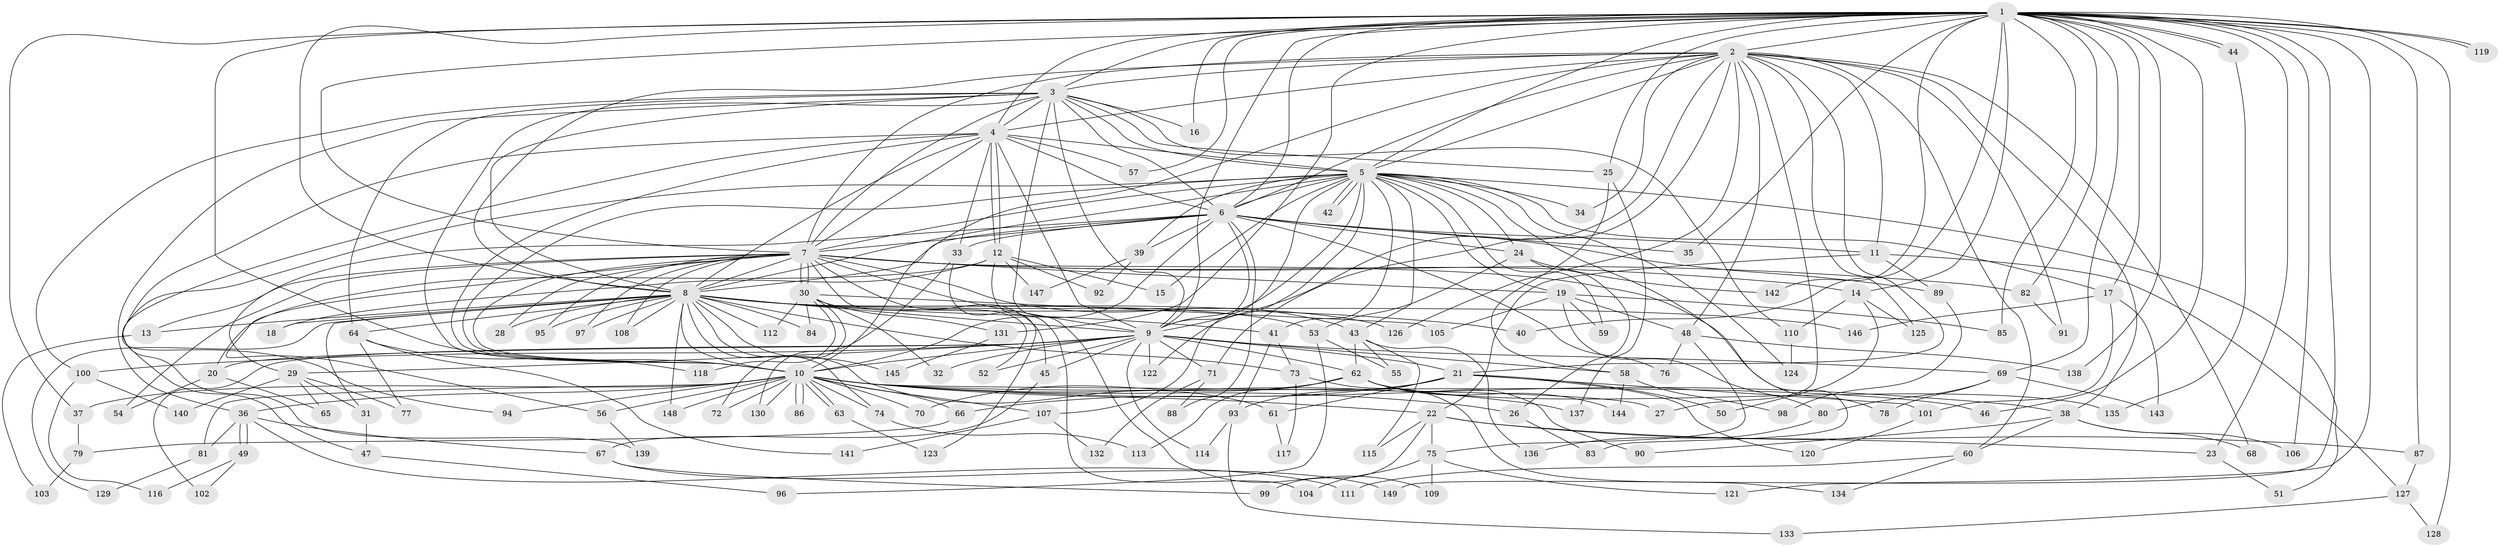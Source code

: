// coarse degree distribution, {31: 0.009433962264150943, 23: 0.018867924528301886, 15: 0.009433962264150943, 17: 0.009433962264150943, 22: 0.009433962264150943, 25: 0.009433962264150943, 41: 0.009433962264150943, 7: 0.02830188679245283, 3: 0.12264150943396226, 5: 0.08490566037735849, 2: 0.49056603773584906, 6: 0.04716981132075472, 4: 0.11320754716981132, 9: 0.02830188679245283, 1: 0.009433962264150943}
// Generated by graph-tools (version 1.1) at 2025/23/03/03/25 07:23:40]
// undirected, 149 vertices, 323 edges
graph export_dot {
graph [start="1"]
  node [color=gray90,style=filled];
  1;
  2;
  3;
  4;
  5;
  6;
  7;
  8;
  9;
  10;
  11;
  12;
  13;
  14;
  15;
  16;
  17;
  18;
  19;
  20;
  21;
  22;
  23;
  24;
  25;
  26;
  27;
  28;
  29;
  30;
  31;
  32;
  33;
  34;
  35;
  36;
  37;
  38;
  39;
  40;
  41;
  42;
  43;
  44;
  45;
  46;
  47;
  48;
  49;
  50;
  51;
  52;
  53;
  54;
  55;
  56;
  57;
  58;
  59;
  60;
  61;
  62;
  63;
  64;
  65;
  66;
  67;
  68;
  69;
  70;
  71;
  72;
  73;
  74;
  75;
  76;
  77;
  78;
  79;
  80;
  81;
  82;
  83;
  84;
  85;
  86;
  87;
  88;
  89;
  90;
  91;
  92;
  93;
  94;
  95;
  96;
  97;
  98;
  99;
  100;
  101;
  102;
  103;
  104;
  105;
  106;
  107;
  108;
  109;
  110;
  111;
  112;
  113;
  114;
  115;
  116;
  117;
  118;
  119;
  120;
  121;
  122;
  123;
  124;
  125;
  126;
  127;
  128;
  129;
  130;
  131;
  132;
  133;
  134;
  135;
  136;
  137;
  138;
  139;
  140;
  141;
  142;
  143;
  144;
  145;
  146;
  147;
  148;
  149;
  1 -- 2;
  1 -- 3;
  1 -- 4;
  1 -- 5;
  1 -- 6;
  1 -- 7;
  1 -- 8;
  1 -- 9;
  1 -- 10;
  1 -- 14;
  1 -- 16;
  1 -- 17;
  1 -- 23;
  1 -- 25;
  1 -- 35;
  1 -- 37;
  1 -- 40;
  1 -- 44;
  1 -- 44;
  1 -- 46;
  1 -- 57;
  1 -- 69;
  1 -- 82;
  1 -- 85;
  1 -- 87;
  1 -- 106;
  1 -- 119;
  1 -- 119;
  1 -- 121;
  1 -- 128;
  1 -- 131;
  1 -- 138;
  1 -- 142;
  1 -- 149;
  2 -- 3;
  2 -- 4;
  2 -- 5;
  2 -- 6;
  2 -- 7;
  2 -- 8;
  2 -- 9;
  2 -- 10;
  2 -- 11;
  2 -- 21;
  2 -- 27;
  2 -- 34;
  2 -- 38;
  2 -- 48;
  2 -- 60;
  2 -- 68;
  2 -- 71;
  2 -- 91;
  2 -- 125;
  2 -- 126;
  3 -- 4;
  3 -- 5;
  3 -- 6;
  3 -- 7;
  3 -- 8;
  3 -- 9;
  3 -- 10;
  3 -- 16;
  3 -- 25;
  3 -- 36;
  3 -- 64;
  3 -- 100;
  3 -- 109;
  3 -- 110;
  4 -- 5;
  4 -- 6;
  4 -- 7;
  4 -- 8;
  4 -- 9;
  4 -- 10;
  4 -- 12;
  4 -- 12;
  4 -- 33;
  4 -- 57;
  4 -- 94;
  4 -- 139;
  5 -- 6;
  5 -- 7;
  5 -- 8;
  5 -- 9;
  5 -- 10;
  5 -- 15;
  5 -- 17;
  5 -- 19;
  5 -- 24;
  5 -- 34;
  5 -- 39;
  5 -- 41;
  5 -- 42;
  5 -- 42;
  5 -- 43;
  5 -- 47;
  5 -- 51;
  5 -- 59;
  5 -- 83;
  5 -- 107;
  5 -- 122;
  5 -- 124;
  6 -- 7;
  6 -- 8;
  6 -- 9;
  6 -- 10;
  6 -- 11;
  6 -- 24;
  6 -- 29;
  6 -- 33;
  6 -- 35;
  6 -- 39;
  6 -- 76;
  6 -- 88;
  6 -- 89;
  7 -- 8;
  7 -- 9;
  7 -- 10;
  7 -- 13;
  7 -- 14;
  7 -- 19;
  7 -- 28;
  7 -- 30;
  7 -- 30;
  7 -- 43;
  7 -- 45;
  7 -- 52;
  7 -- 54;
  7 -- 56;
  7 -- 78;
  7 -- 82;
  7 -- 95;
  7 -- 97;
  7 -- 108;
  8 -- 9;
  8 -- 10;
  8 -- 13;
  8 -- 18;
  8 -- 28;
  8 -- 31;
  8 -- 40;
  8 -- 41;
  8 -- 53;
  8 -- 61;
  8 -- 64;
  8 -- 73;
  8 -- 74;
  8 -- 84;
  8 -- 95;
  8 -- 97;
  8 -- 108;
  8 -- 112;
  8 -- 126;
  8 -- 129;
  8 -- 145;
  8 -- 146;
  8 -- 148;
  9 -- 10;
  9 -- 20;
  9 -- 21;
  9 -- 29;
  9 -- 32;
  9 -- 45;
  9 -- 52;
  9 -- 58;
  9 -- 62;
  9 -- 69;
  9 -- 71;
  9 -- 100;
  9 -- 102;
  9 -- 114;
  9 -- 122;
  10 -- 22;
  10 -- 26;
  10 -- 27;
  10 -- 36;
  10 -- 37;
  10 -- 38;
  10 -- 46;
  10 -- 56;
  10 -- 63;
  10 -- 63;
  10 -- 66;
  10 -- 70;
  10 -- 72;
  10 -- 74;
  10 -- 81;
  10 -- 86;
  10 -- 86;
  10 -- 94;
  10 -- 107;
  10 -- 130;
  10 -- 137;
  10 -- 148;
  11 -- 22;
  11 -- 89;
  11 -- 127;
  12 -- 15;
  12 -- 18;
  12 -- 20;
  12 -- 92;
  12 -- 104;
  12 -- 147;
  13 -- 103;
  14 -- 50;
  14 -- 110;
  14 -- 125;
  17 -- 101;
  17 -- 143;
  17 -- 146;
  19 -- 48;
  19 -- 59;
  19 -- 80;
  19 -- 85;
  19 -- 105;
  20 -- 54;
  20 -- 65;
  21 -- 50;
  21 -- 61;
  21 -- 66;
  21 -- 93;
  21 -- 101;
  21 -- 120;
  22 -- 23;
  22 -- 75;
  22 -- 87;
  22 -- 99;
  22 -- 115;
  23 -- 51;
  24 -- 26;
  24 -- 53;
  24 -- 142;
  25 -- 58;
  25 -- 137;
  26 -- 83;
  29 -- 31;
  29 -- 65;
  29 -- 77;
  29 -- 140;
  30 -- 32;
  30 -- 72;
  30 -- 84;
  30 -- 105;
  30 -- 112;
  30 -- 118;
  30 -- 131;
  31 -- 47;
  33 -- 123;
  33 -- 130;
  36 -- 49;
  36 -- 49;
  36 -- 67;
  36 -- 81;
  36 -- 111;
  37 -- 79;
  38 -- 60;
  38 -- 68;
  38 -- 90;
  38 -- 106;
  39 -- 92;
  39 -- 147;
  41 -- 73;
  41 -- 93;
  43 -- 55;
  43 -- 62;
  43 -- 115;
  43 -- 136;
  44 -- 135;
  45 -- 67;
  47 -- 96;
  48 -- 75;
  48 -- 76;
  48 -- 138;
  49 -- 102;
  49 -- 116;
  53 -- 55;
  53 -- 96;
  56 -- 139;
  58 -- 98;
  58 -- 144;
  60 -- 111;
  60 -- 134;
  61 -- 117;
  62 -- 70;
  62 -- 90;
  62 -- 113;
  62 -- 135;
  62 -- 144;
  63 -- 123;
  64 -- 77;
  64 -- 118;
  64 -- 141;
  66 -- 79;
  67 -- 99;
  67 -- 149;
  69 -- 78;
  69 -- 80;
  69 -- 143;
  71 -- 88;
  71 -- 132;
  73 -- 117;
  73 -- 134;
  74 -- 113;
  75 -- 104;
  75 -- 109;
  75 -- 121;
  79 -- 103;
  80 -- 136;
  81 -- 129;
  82 -- 91;
  87 -- 127;
  89 -- 98;
  93 -- 114;
  93 -- 133;
  100 -- 116;
  100 -- 140;
  101 -- 120;
  107 -- 132;
  107 -- 141;
  110 -- 124;
  127 -- 128;
  127 -- 133;
  131 -- 145;
}
